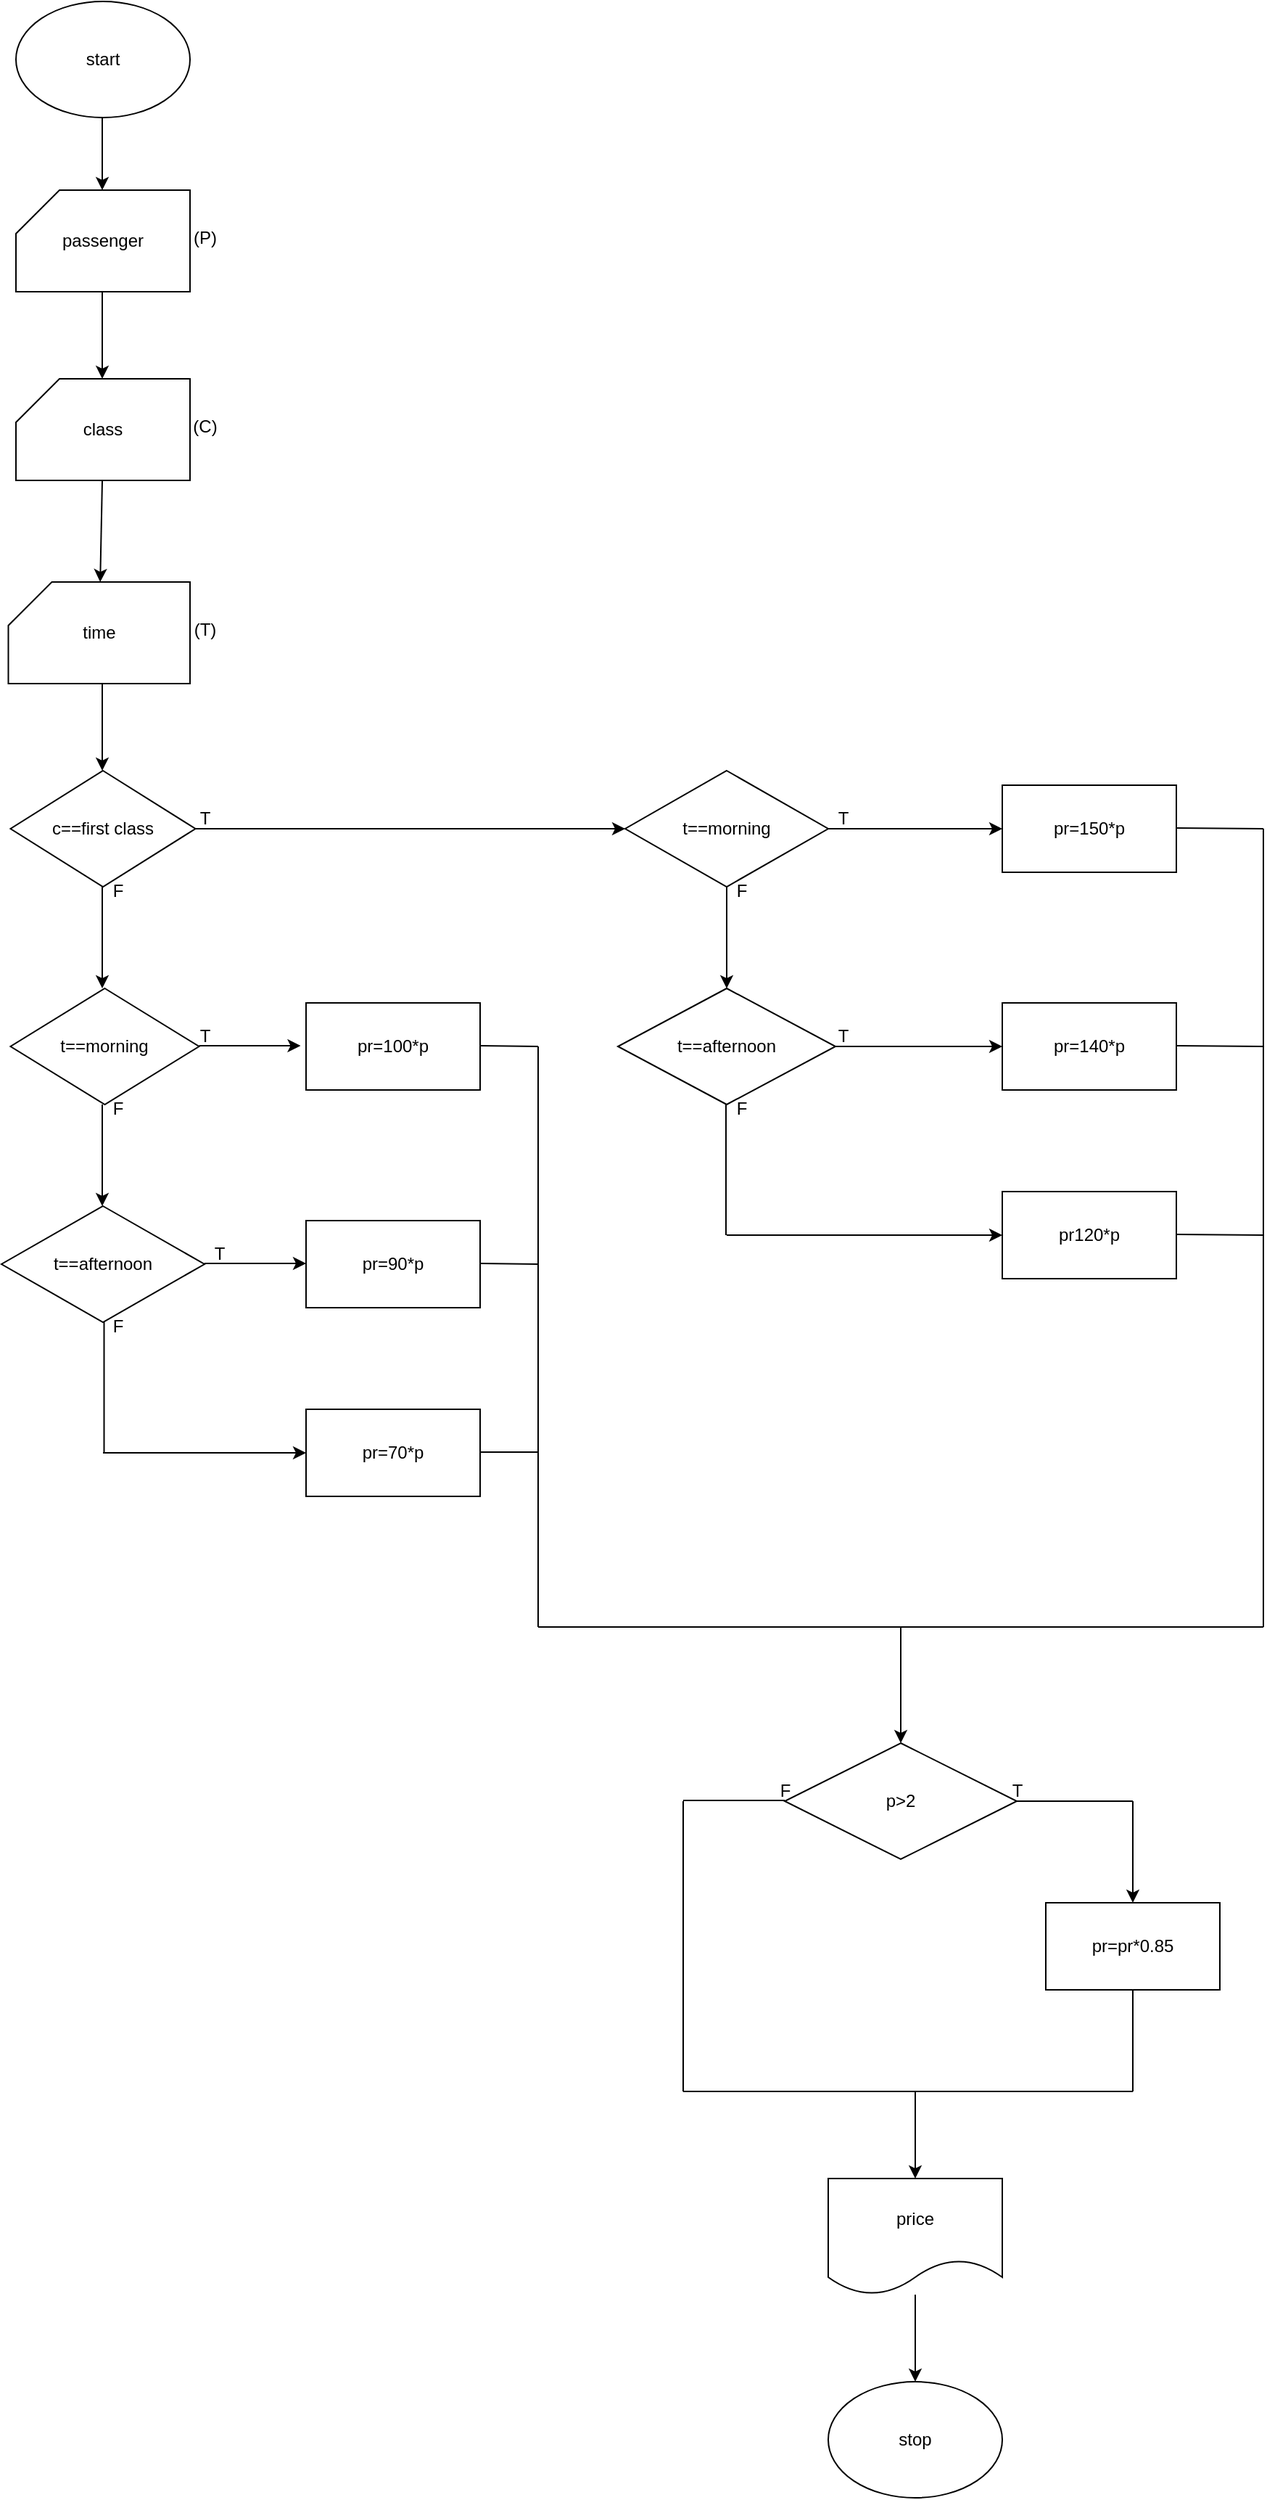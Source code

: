 <mxfile version="22.0.7" type="device">
  <diagram id="C5RBs43oDa-KdzZeNtuy" name="Page-1">
    <mxGraphModel dx="1434" dy="750" grid="1" gridSize="10" guides="1" tooltips="1" connect="1" arrows="1" fold="1" page="1" pageScale="1" pageWidth="1654" pageHeight="2336" math="0" shadow="0">
      <root>
        <mxCell id="WIyWlLk6GJQsqaUBKTNV-0" />
        <mxCell id="WIyWlLk6GJQsqaUBKTNV-1" parent="WIyWlLk6GJQsqaUBKTNV-0" />
        <mxCell id="wG51ySAx-2tBN8mzCaiR-0" value="start" style="ellipse;whiteSpace=wrap;html=1;" vertex="1" parent="WIyWlLk6GJQsqaUBKTNV-1">
          <mxGeometry x="340" y="40" width="120" height="80" as="geometry" />
        </mxCell>
        <mxCell id="wG51ySAx-2tBN8mzCaiR-1" value="" style="endArrow=classic;html=1;rounded=0;" edge="1" parent="WIyWlLk6GJQsqaUBKTNV-1">
          <mxGeometry width="50" height="50" relative="1" as="geometry">
            <mxPoint x="399.5" y="120" as="sourcePoint" />
            <mxPoint x="399.5" y="170" as="targetPoint" />
            <Array as="points">
              <mxPoint x="399.5" y="120" />
            </Array>
          </mxGeometry>
        </mxCell>
        <mxCell id="wG51ySAx-2tBN8mzCaiR-2" value="passenger" style="shape=card;whiteSpace=wrap;html=1;" vertex="1" parent="WIyWlLk6GJQsqaUBKTNV-1">
          <mxGeometry x="340" y="170" width="120" height="70" as="geometry" />
        </mxCell>
        <mxCell id="wG51ySAx-2tBN8mzCaiR-3" value="" style="endArrow=classic;html=1;rounded=0;" edge="1" parent="WIyWlLk6GJQsqaUBKTNV-1">
          <mxGeometry width="50" height="50" relative="1" as="geometry">
            <mxPoint x="399.5" y="240" as="sourcePoint" />
            <mxPoint x="399.5" y="300" as="targetPoint" />
          </mxGeometry>
        </mxCell>
        <mxCell id="wG51ySAx-2tBN8mzCaiR-4" value="class" style="shape=card;whiteSpace=wrap;html=1;" vertex="1" parent="WIyWlLk6GJQsqaUBKTNV-1">
          <mxGeometry x="340" y="300" width="120" height="70" as="geometry" />
        </mxCell>
        <mxCell id="wG51ySAx-2tBN8mzCaiR-5" value="" style="endArrow=classic;html=1;rounded=0;" edge="1" parent="WIyWlLk6GJQsqaUBKTNV-1" target="wG51ySAx-2tBN8mzCaiR-6">
          <mxGeometry width="50" height="50" relative="1" as="geometry">
            <mxPoint x="399.5" y="370" as="sourcePoint" />
            <mxPoint x="399.5" y="430" as="targetPoint" />
          </mxGeometry>
        </mxCell>
        <mxCell id="wG51ySAx-2tBN8mzCaiR-6" value="time" style="shape=card;whiteSpace=wrap;html=1;" vertex="1" parent="WIyWlLk6GJQsqaUBKTNV-1">
          <mxGeometry x="334.75" y="440" width="125.25" height="70" as="geometry" />
        </mxCell>
        <mxCell id="wG51ySAx-2tBN8mzCaiR-9" value="" style="endArrow=classic;html=1;rounded=0;" edge="1" parent="WIyWlLk6GJQsqaUBKTNV-1">
          <mxGeometry width="50" height="50" relative="1" as="geometry">
            <mxPoint x="399.5" y="510" as="sourcePoint" />
            <mxPoint x="399.5" y="570" as="targetPoint" />
          </mxGeometry>
        </mxCell>
        <mxCell id="wG51ySAx-2tBN8mzCaiR-24" style="edgeStyle=orthogonalEdgeStyle;rounded=0;orthogonalLoop=1;jettySize=auto;html=1;exitX=1;exitY=0.5;exitDx=0;exitDy=0;" edge="1" parent="WIyWlLk6GJQsqaUBKTNV-1" source="wG51ySAx-2tBN8mzCaiR-10">
          <mxGeometry relative="1" as="geometry">
            <mxPoint x="760" y="610" as="targetPoint" />
          </mxGeometry>
        </mxCell>
        <mxCell id="wG51ySAx-2tBN8mzCaiR-10" value="c==first class" style="rhombus;whiteSpace=wrap;html=1;" vertex="1" parent="WIyWlLk6GJQsqaUBKTNV-1">
          <mxGeometry x="336.25" y="570" width="127.5" height="80" as="geometry" />
        </mxCell>
        <mxCell id="wG51ySAx-2tBN8mzCaiR-12" value="" style="endArrow=classic;html=1;rounded=0;" edge="1" parent="WIyWlLk6GJQsqaUBKTNV-1">
          <mxGeometry width="50" height="50" relative="1" as="geometry">
            <mxPoint x="399.5" y="650" as="sourcePoint" />
            <mxPoint x="399.5" y="720" as="targetPoint" />
          </mxGeometry>
        </mxCell>
        <mxCell id="wG51ySAx-2tBN8mzCaiR-13" value="t==morning" style="rhombus;whiteSpace=wrap;html=1;" vertex="1" parent="WIyWlLk6GJQsqaUBKTNV-1">
          <mxGeometry x="336.25" y="720" width="130" height="80" as="geometry" />
        </mxCell>
        <mxCell id="wG51ySAx-2tBN8mzCaiR-14" value="" style="endArrow=classic;html=1;rounded=0;" edge="1" parent="WIyWlLk6GJQsqaUBKTNV-1">
          <mxGeometry width="50" height="50" relative="1" as="geometry">
            <mxPoint x="399.5" y="800" as="sourcePoint" />
            <mxPoint x="399.5" y="870" as="targetPoint" />
          </mxGeometry>
        </mxCell>
        <mxCell id="wG51ySAx-2tBN8mzCaiR-15" value="t==afternoon" style="rhombus;whiteSpace=wrap;html=1;" vertex="1" parent="WIyWlLk6GJQsqaUBKTNV-1">
          <mxGeometry x="330" y="870" width="140" height="80" as="geometry" />
        </mxCell>
        <mxCell id="wG51ySAx-2tBN8mzCaiR-18" value="" style="endArrow=classic;html=1;rounded=0;" edge="1" parent="WIyWlLk6GJQsqaUBKTNV-1">
          <mxGeometry width="50" height="50" relative="1" as="geometry">
            <mxPoint x="466.25" y="759.5" as="sourcePoint" />
            <mxPoint x="536.25" y="759.5" as="targetPoint" />
          </mxGeometry>
        </mxCell>
        <mxCell id="wG51ySAx-2tBN8mzCaiR-19" value="" style="endArrow=classic;html=1;rounded=0;" edge="1" parent="WIyWlLk6GJQsqaUBKTNV-1">
          <mxGeometry width="50" height="50" relative="1" as="geometry">
            <mxPoint x="470" y="909.5" as="sourcePoint" />
            <mxPoint x="540" y="909.5" as="targetPoint" />
          </mxGeometry>
        </mxCell>
        <mxCell id="wG51ySAx-2tBN8mzCaiR-21" value="pr=100*p" style="rounded=0;whiteSpace=wrap;html=1;" vertex="1" parent="WIyWlLk6GJQsqaUBKTNV-1">
          <mxGeometry x="540" y="730" width="120" height="60" as="geometry" />
        </mxCell>
        <mxCell id="wG51ySAx-2tBN8mzCaiR-22" value="pr=90*p" style="rounded=0;whiteSpace=wrap;html=1;" vertex="1" parent="WIyWlLk6GJQsqaUBKTNV-1">
          <mxGeometry x="540" y="880" width="120" height="60" as="geometry" />
        </mxCell>
        <mxCell id="wG51ySAx-2tBN8mzCaiR-26" style="edgeStyle=orthogonalEdgeStyle;rounded=0;orthogonalLoop=1;jettySize=auto;html=1;exitX=0.5;exitY=1;exitDx=0;exitDy=0;" edge="1" parent="WIyWlLk6GJQsqaUBKTNV-1" source="wG51ySAx-2tBN8mzCaiR-25">
          <mxGeometry relative="1" as="geometry">
            <mxPoint x="830" y="720" as="targetPoint" />
          </mxGeometry>
        </mxCell>
        <mxCell id="wG51ySAx-2tBN8mzCaiR-32" style="edgeStyle=orthogonalEdgeStyle;rounded=0;orthogonalLoop=1;jettySize=auto;html=1;exitX=1;exitY=0.5;exitDx=0;exitDy=0;" edge="1" parent="WIyWlLk6GJQsqaUBKTNV-1" source="wG51ySAx-2tBN8mzCaiR-25">
          <mxGeometry relative="1" as="geometry">
            <mxPoint x="1020" y="610" as="targetPoint" />
          </mxGeometry>
        </mxCell>
        <mxCell id="wG51ySAx-2tBN8mzCaiR-25" value="t==morning" style="rhombus;whiteSpace=wrap;html=1;" vertex="1" parent="WIyWlLk6GJQsqaUBKTNV-1">
          <mxGeometry x="760" y="570" width="140" height="80" as="geometry" />
        </mxCell>
        <mxCell id="wG51ySAx-2tBN8mzCaiR-31" style="edgeStyle=orthogonalEdgeStyle;rounded=0;orthogonalLoop=1;jettySize=auto;html=1;exitX=1;exitY=0.5;exitDx=0;exitDy=0;" edge="1" parent="WIyWlLk6GJQsqaUBKTNV-1" source="wG51ySAx-2tBN8mzCaiR-27">
          <mxGeometry relative="1" as="geometry">
            <mxPoint x="1020" y="760" as="targetPoint" />
          </mxGeometry>
        </mxCell>
        <mxCell id="wG51ySAx-2tBN8mzCaiR-27" value="t==afternoon" style="rhombus;whiteSpace=wrap;html=1;" vertex="1" parent="WIyWlLk6GJQsqaUBKTNV-1">
          <mxGeometry x="755" y="720" width="150" height="80" as="geometry" />
        </mxCell>
        <mxCell id="wG51ySAx-2tBN8mzCaiR-29" value="" style="endArrow=none;html=1;rounded=0;" edge="1" parent="WIyWlLk6GJQsqaUBKTNV-1">
          <mxGeometry width="50" height="50" relative="1" as="geometry">
            <mxPoint x="829.5" y="890" as="sourcePoint" />
            <mxPoint x="829.5" y="800" as="targetPoint" />
          </mxGeometry>
        </mxCell>
        <mxCell id="wG51ySAx-2tBN8mzCaiR-35" value="" style="endArrow=classic;html=1;rounded=0;" edge="1" parent="WIyWlLk6GJQsqaUBKTNV-1">
          <mxGeometry width="50" height="50" relative="1" as="geometry">
            <mxPoint x="830" y="890" as="sourcePoint" />
            <mxPoint x="1020" y="890" as="targetPoint" />
          </mxGeometry>
        </mxCell>
        <mxCell id="wG51ySAx-2tBN8mzCaiR-36" value="pr=150*p" style="rounded=0;whiteSpace=wrap;html=1;" vertex="1" parent="WIyWlLk6GJQsqaUBKTNV-1">
          <mxGeometry x="1020" y="580" width="120" height="60" as="geometry" />
        </mxCell>
        <mxCell id="wG51ySAx-2tBN8mzCaiR-37" value="pr=140*p" style="rounded=0;whiteSpace=wrap;html=1;" vertex="1" parent="WIyWlLk6GJQsqaUBKTNV-1">
          <mxGeometry x="1020" y="730" width="120" height="60" as="geometry" />
        </mxCell>
        <mxCell id="wG51ySAx-2tBN8mzCaiR-38" value="pr120*p" style="rounded=0;whiteSpace=wrap;html=1;" vertex="1" parent="WIyWlLk6GJQsqaUBKTNV-1">
          <mxGeometry x="1020" y="860" width="120" height="60" as="geometry" />
        </mxCell>
        <mxCell id="wG51ySAx-2tBN8mzCaiR-40" value="" style="endArrow=none;html=1;rounded=0;" edge="1" parent="WIyWlLk6GJQsqaUBKTNV-1">
          <mxGeometry width="50" height="50" relative="1" as="geometry">
            <mxPoint x="1140" y="609.5" as="sourcePoint" />
            <mxPoint x="1200" y="610" as="targetPoint" />
          </mxGeometry>
        </mxCell>
        <mxCell id="wG51ySAx-2tBN8mzCaiR-41" value="" style="endArrow=none;html=1;rounded=0;" edge="1" parent="WIyWlLk6GJQsqaUBKTNV-1">
          <mxGeometry width="50" height="50" relative="1" as="geometry">
            <mxPoint x="1140" y="759.5" as="sourcePoint" />
            <mxPoint x="1200" y="760" as="targetPoint" />
          </mxGeometry>
        </mxCell>
        <mxCell id="wG51ySAx-2tBN8mzCaiR-42" value="" style="endArrow=none;html=1;rounded=0;" edge="1" parent="WIyWlLk6GJQsqaUBKTNV-1">
          <mxGeometry width="50" height="50" relative="1" as="geometry">
            <mxPoint x="1140" y="889.5" as="sourcePoint" />
            <mxPoint x="1200" y="890" as="targetPoint" />
          </mxGeometry>
        </mxCell>
        <mxCell id="wG51ySAx-2tBN8mzCaiR-43" value="" style="endArrow=none;html=1;rounded=0;" edge="1" parent="WIyWlLk6GJQsqaUBKTNV-1">
          <mxGeometry width="50" height="50" relative="1" as="geometry">
            <mxPoint x="1200" y="610" as="sourcePoint" />
            <mxPoint x="1200" y="1160" as="targetPoint" />
          </mxGeometry>
        </mxCell>
        <mxCell id="wG51ySAx-2tBN8mzCaiR-44" value="" style="endArrow=none;html=1;rounded=0;" edge="1" parent="WIyWlLk6GJQsqaUBKTNV-1">
          <mxGeometry width="50" height="50" relative="1" as="geometry">
            <mxPoint x="400.75" y="950" as="sourcePoint" />
            <mxPoint x="400.75" y="1040" as="targetPoint" />
          </mxGeometry>
        </mxCell>
        <mxCell id="wG51ySAx-2tBN8mzCaiR-45" value="" style="endArrow=classic;html=1;rounded=0;" edge="1" parent="WIyWlLk6GJQsqaUBKTNV-1">
          <mxGeometry width="50" height="50" relative="1" as="geometry">
            <mxPoint x="400" y="1040" as="sourcePoint" />
            <mxPoint x="540" y="1040" as="targetPoint" />
          </mxGeometry>
        </mxCell>
        <mxCell id="wG51ySAx-2tBN8mzCaiR-46" value="pr=70*p" style="rounded=0;whiteSpace=wrap;html=1;" vertex="1" parent="WIyWlLk6GJQsqaUBKTNV-1">
          <mxGeometry x="540" y="1010" width="120" height="60" as="geometry" />
        </mxCell>
        <mxCell id="wG51ySAx-2tBN8mzCaiR-47" value="" style="endArrow=none;html=1;rounded=0;" edge="1" parent="WIyWlLk6GJQsqaUBKTNV-1">
          <mxGeometry width="50" height="50" relative="1" as="geometry">
            <mxPoint x="660" y="759.5" as="sourcePoint" />
            <mxPoint x="700" y="760" as="targetPoint" />
          </mxGeometry>
        </mxCell>
        <mxCell id="wG51ySAx-2tBN8mzCaiR-48" value="" style="endArrow=none;html=1;rounded=0;" edge="1" parent="WIyWlLk6GJQsqaUBKTNV-1">
          <mxGeometry width="50" height="50" relative="1" as="geometry">
            <mxPoint x="660" y="909.5" as="sourcePoint" />
            <mxPoint x="700" y="910" as="targetPoint" />
          </mxGeometry>
        </mxCell>
        <mxCell id="wG51ySAx-2tBN8mzCaiR-49" value="" style="endArrow=none;html=1;rounded=0;" edge="1" parent="WIyWlLk6GJQsqaUBKTNV-1">
          <mxGeometry width="50" height="50" relative="1" as="geometry">
            <mxPoint x="660" y="1039.5" as="sourcePoint" />
            <mxPoint x="700" y="1039.5" as="targetPoint" />
          </mxGeometry>
        </mxCell>
        <mxCell id="wG51ySAx-2tBN8mzCaiR-50" value="" style="endArrow=none;html=1;rounded=0;" edge="1" parent="WIyWlLk6GJQsqaUBKTNV-1">
          <mxGeometry width="50" height="50" relative="1" as="geometry">
            <mxPoint x="700" y="760" as="sourcePoint" />
            <mxPoint x="700" y="1160" as="targetPoint" />
          </mxGeometry>
        </mxCell>
        <mxCell id="wG51ySAx-2tBN8mzCaiR-51" value="" style="endArrow=none;html=1;rounded=0;" edge="1" parent="WIyWlLk6GJQsqaUBKTNV-1">
          <mxGeometry width="50" height="50" relative="1" as="geometry">
            <mxPoint x="700" y="1160" as="sourcePoint" />
            <mxPoint x="1200" y="1160" as="targetPoint" />
          </mxGeometry>
        </mxCell>
        <mxCell id="wG51ySAx-2tBN8mzCaiR-52" value="" style="endArrow=classic;html=1;rounded=0;" edge="1" parent="WIyWlLk6GJQsqaUBKTNV-1">
          <mxGeometry width="50" height="50" relative="1" as="geometry">
            <mxPoint x="950" y="1160" as="sourcePoint" />
            <mxPoint x="950" y="1240" as="targetPoint" />
          </mxGeometry>
        </mxCell>
        <mxCell id="wG51ySAx-2tBN8mzCaiR-53" value="p&amp;gt;2" style="rhombus;whiteSpace=wrap;html=1;" vertex="1" parent="WIyWlLk6GJQsqaUBKTNV-1">
          <mxGeometry x="870" y="1240" width="160" height="80" as="geometry" />
        </mxCell>
        <mxCell id="wG51ySAx-2tBN8mzCaiR-54" value="" style="endArrow=none;html=1;rounded=0;" edge="1" parent="WIyWlLk6GJQsqaUBKTNV-1">
          <mxGeometry width="50" height="50" relative="1" as="geometry">
            <mxPoint x="870" y="1279.5" as="sourcePoint" />
            <mxPoint x="800" y="1279.5" as="targetPoint" />
          </mxGeometry>
        </mxCell>
        <mxCell id="wG51ySAx-2tBN8mzCaiR-55" value="" style="endArrow=none;html=1;rounded=0;" edge="1" parent="WIyWlLk6GJQsqaUBKTNV-1">
          <mxGeometry width="50" height="50" relative="1" as="geometry">
            <mxPoint x="1030" y="1280" as="sourcePoint" />
            <mxPoint x="1110" y="1280" as="targetPoint" />
          </mxGeometry>
        </mxCell>
        <mxCell id="wG51ySAx-2tBN8mzCaiR-56" value="" style="endArrow=classic;html=1;rounded=0;" edge="1" parent="WIyWlLk6GJQsqaUBKTNV-1">
          <mxGeometry width="50" height="50" relative="1" as="geometry">
            <mxPoint x="1110" y="1280" as="sourcePoint" />
            <mxPoint x="1110" y="1350" as="targetPoint" />
          </mxGeometry>
        </mxCell>
        <mxCell id="wG51ySAx-2tBN8mzCaiR-57" value="pr=pr*0.85" style="rounded=0;whiteSpace=wrap;html=1;" vertex="1" parent="WIyWlLk6GJQsqaUBKTNV-1">
          <mxGeometry x="1050" y="1350" width="120" height="60" as="geometry" />
        </mxCell>
        <mxCell id="wG51ySAx-2tBN8mzCaiR-58" value="" style="endArrow=none;html=1;rounded=0;" edge="1" parent="WIyWlLk6GJQsqaUBKTNV-1">
          <mxGeometry width="50" height="50" relative="1" as="geometry">
            <mxPoint x="800" y="1280" as="sourcePoint" />
            <mxPoint x="800" y="1480" as="targetPoint" />
          </mxGeometry>
        </mxCell>
        <mxCell id="wG51ySAx-2tBN8mzCaiR-59" value="" style="endArrow=none;html=1;rounded=0;" edge="1" parent="WIyWlLk6GJQsqaUBKTNV-1">
          <mxGeometry width="50" height="50" relative="1" as="geometry">
            <mxPoint x="1110" y="1410" as="sourcePoint" />
            <mxPoint x="1110" y="1480" as="targetPoint" />
          </mxGeometry>
        </mxCell>
        <mxCell id="wG51ySAx-2tBN8mzCaiR-61" value="" style="endArrow=none;html=1;rounded=0;" edge="1" parent="WIyWlLk6GJQsqaUBKTNV-1">
          <mxGeometry width="50" height="50" relative="1" as="geometry">
            <mxPoint x="800" y="1480" as="sourcePoint" />
            <mxPoint x="1110" y="1480" as="targetPoint" />
          </mxGeometry>
        </mxCell>
        <mxCell id="wG51ySAx-2tBN8mzCaiR-63" value="" style="endArrow=classic;html=1;rounded=0;" edge="1" parent="WIyWlLk6GJQsqaUBKTNV-1">
          <mxGeometry width="50" height="50" relative="1" as="geometry">
            <mxPoint x="960" y="1480" as="sourcePoint" />
            <mxPoint x="960" y="1540" as="targetPoint" />
          </mxGeometry>
        </mxCell>
        <mxCell id="wG51ySAx-2tBN8mzCaiR-64" value="price" style="shape=document;whiteSpace=wrap;html=1;boundedLbl=1;" vertex="1" parent="WIyWlLk6GJQsqaUBKTNV-1">
          <mxGeometry x="900" y="1540" width="120" height="80" as="geometry" />
        </mxCell>
        <mxCell id="wG51ySAx-2tBN8mzCaiR-65" value="" style="endArrow=classic;html=1;rounded=0;" edge="1" parent="WIyWlLk6GJQsqaUBKTNV-1">
          <mxGeometry width="50" height="50" relative="1" as="geometry">
            <mxPoint x="960" y="1620" as="sourcePoint" />
            <mxPoint x="960" y="1680" as="targetPoint" />
          </mxGeometry>
        </mxCell>
        <mxCell id="wG51ySAx-2tBN8mzCaiR-66" value="stop" style="ellipse;whiteSpace=wrap;html=1;" vertex="1" parent="WIyWlLk6GJQsqaUBKTNV-1">
          <mxGeometry x="900" y="1680" width="120" height="80" as="geometry" />
        </mxCell>
        <mxCell id="wG51ySAx-2tBN8mzCaiR-67" value="T" style="text;html=1;align=center;verticalAlign=middle;resizable=0;points=[];autosize=1;strokeColor=none;fillColor=none;" vertex="1" parent="WIyWlLk6GJQsqaUBKTNV-1">
          <mxGeometry x="455" y="588" width="30" height="30" as="geometry" />
        </mxCell>
        <mxCell id="wG51ySAx-2tBN8mzCaiR-68" value="T" style="text;html=1;align=center;verticalAlign=middle;resizable=0;points=[];autosize=1;strokeColor=none;fillColor=none;" vertex="1" parent="WIyWlLk6GJQsqaUBKTNV-1">
          <mxGeometry x="455" y="738" width="30" height="30" as="geometry" />
        </mxCell>
        <mxCell id="wG51ySAx-2tBN8mzCaiR-69" value="T" style="text;html=1;align=center;verticalAlign=middle;resizable=0;points=[];autosize=1;strokeColor=none;fillColor=none;" vertex="1" parent="WIyWlLk6GJQsqaUBKTNV-1">
          <mxGeometry x="465" y="888" width="30" height="30" as="geometry" />
        </mxCell>
        <mxCell id="wG51ySAx-2tBN8mzCaiR-71" value="T" style="text;html=1;align=center;verticalAlign=middle;resizable=0;points=[];autosize=1;strokeColor=none;fillColor=none;" vertex="1" parent="WIyWlLk6GJQsqaUBKTNV-1">
          <mxGeometry x="895" y="588" width="30" height="30" as="geometry" />
        </mxCell>
        <mxCell id="wG51ySAx-2tBN8mzCaiR-72" value="T" style="text;html=1;align=center;verticalAlign=middle;resizable=0;points=[];autosize=1;strokeColor=none;fillColor=none;" vertex="1" parent="WIyWlLk6GJQsqaUBKTNV-1">
          <mxGeometry x="895" y="738" width="30" height="30" as="geometry" />
        </mxCell>
        <mxCell id="wG51ySAx-2tBN8mzCaiR-73" value="F" style="text;html=1;align=center;verticalAlign=middle;resizable=0;points=[];autosize=1;strokeColor=none;fillColor=none;" vertex="1" parent="WIyWlLk6GJQsqaUBKTNV-1">
          <mxGeometry x="825" y="788" width="30" height="30" as="geometry" />
        </mxCell>
        <mxCell id="wG51ySAx-2tBN8mzCaiR-74" value="F" style="text;html=1;align=center;verticalAlign=middle;resizable=0;points=[];autosize=1;strokeColor=none;fillColor=none;" vertex="1" parent="WIyWlLk6GJQsqaUBKTNV-1">
          <mxGeometry x="825" y="638" width="30" height="30" as="geometry" />
        </mxCell>
        <mxCell id="wG51ySAx-2tBN8mzCaiR-75" value="F" style="text;html=1;align=center;verticalAlign=middle;resizable=0;points=[];autosize=1;strokeColor=none;fillColor=none;" vertex="1" parent="WIyWlLk6GJQsqaUBKTNV-1">
          <mxGeometry x="395" y="638" width="30" height="30" as="geometry" />
        </mxCell>
        <mxCell id="wG51ySAx-2tBN8mzCaiR-76" value="F" style="text;html=1;align=center;verticalAlign=middle;resizable=0;points=[];autosize=1;strokeColor=none;fillColor=none;" vertex="1" parent="WIyWlLk6GJQsqaUBKTNV-1">
          <mxGeometry x="395" y="788" width="30" height="30" as="geometry" />
        </mxCell>
        <mxCell id="wG51ySAx-2tBN8mzCaiR-77" value="F" style="text;html=1;align=center;verticalAlign=middle;resizable=0;points=[];autosize=1;strokeColor=none;fillColor=none;" vertex="1" parent="WIyWlLk6GJQsqaUBKTNV-1">
          <mxGeometry x="395" y="938" width="30" height="30" as="geometry" />
        </mxCell>
        <mxCell id="wG51ySAx-2tBN8mzCaiR-78" value="T" style="text;html=1;align=center;verticalAlign=middle;resizable=0;points=[];autosize=1;strokeColor=none;fillColor=none;" vertex="1" parent="WIyWlLk6GJQsqaUBKTNV-1">
          <mxGeometry x="1015" y="1258" width="30" height="30" as="geometry" />
        </mxCell>
        <mxCell id="wG51ySAx-2tBN8mzCaiR-79" value="F" style="text;html=1;align=center;verticalAlign=middle;resizable=0;points=[];autosize=1;strokeColor=none;fillColor=none;" vertex="1" parent="WIyWlLk6GJQsqaUBKTNV-1">
          <mxGeometry x="855" y="1258" width="30" height="30" as="geometry" />
        </mxCell>
        <mxCell id="wG51ySAx-2tBN8mzCaiR-82" value="(P)" style="text;html=1;align=center;verticalAlign=middle;resizable=0;points=[];autosize=1;strokeColor=none;fillColor=none;" vertex="1" parent="WIyWlLk6GJQsqaUBKTNV-1">
          <mxGeometry x="450" y="188" width="40" height="30" as="geometry" />
        </mxCell>
        <mxCell id="wG51ySAx-2tBN8mzCaiR-83" value="(C)" style="text;html=1;align=center;verticalAlign=middle;resizable=0;points=[];autosize=1;strokeColor=none;fillColor=none;" vertex="1" parent="WIyWlLk6GJQsqaUBKTNV-1">
          <mxGeometry x="450" y="318" width="40" height="30" as="geometry" />
        </mxCell>
        <mxCell id="wG51ySAx-2tBN8mzCaiR-84" value="(T)" style="text;html=1;align=center;verticalAlign=middle;resizable=0;points=[];autosize=1;strokeColor=none;fillColor=none;" vertex="1" parent="WIyWlLk6GJQsqaUBKTNV-1">
          <mxGeometry x="450" y="458" width="40" height="30" as="geometry" />
        </mxCell>
      </root>
    </mxGraphModel>
  </diagram>
</mxfile>
